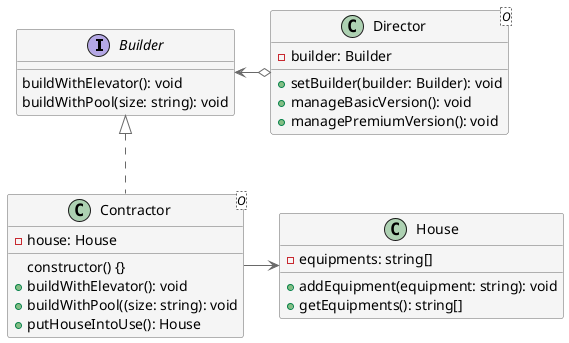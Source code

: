 @startuml

skinparam class {
  backgroundColor whitesmoke
  arrowColor dimgrey
  borderColor dimgrey
}

interface Builder {
  buildWithElevator(): void
  buildWithPool(size: string): void
}

class Director <O> {
  - builder: Builder
  + setBuilder(builder: Builder): void
  + manageBasicVersion(): void
  + managePremiumVersion(): void
}

class Contractor <O> {
  - house: House
    constructor() {}
  + buildWithElevator(): void
  + buildWithPool((size: string): void
  + putHouseIntoUse(): House
}

class House {
  - equipments: string[]
  + addEquipment(equipment: string): void
  + getEquipments(): string[]
}

Builder <-o Director
Builder <|.. Contractor
Contractor -> House

@enduml

' Director class is optional
